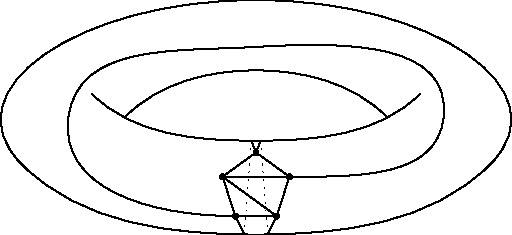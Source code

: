 /******************************************************************************
 *                                 LICENSE                                    *
 ******************************************************************************
 *  This file is part of Mathematics-and-Physics.                             *
 *                                                                            *
 *  Mathematics-and-Physics is free software: you can redistribute it and/or  *
 *  modify it under the terms of the GNU General Public License as published  *
 *  by the Free Software Foundation, either version 3 of the License, or      *
 *  (at your option) any later version.                                       *
 *                                                                            *
 *  Mathematics-and-Physics is distributed in the hope that it will be useful *
 *  but WITHOUT ANY WARRANTY; without even the implied warranty of            *
 *  MERCHANTABILITY or FITNESS FOR A PARTICULAR PURPOSE.  See the             *
 *  GNU General Public License for more details.                              *
 *                                                                            *
 *  You should have received a copy of the GNU General Public License         *
 *  along with Mathematics-and-Physics.  If not, see                          *
 *  <https://www.gnu.org/licenses/>.                                          *
 ******************************************************************************/

/*  Size of the output figure.                                                */
size(256);

/*  The five vertices of K_5.                                                 */
pair[] V;

/*  Variable for indexing.                                                    */
int n;

/*  Points for the first part of the torus.                                   */
pair A0 = (0.3, 0.4);
pair A1 = (1.0, 0.2);
pair A2 = (1.7, 0.4);

/*  Second part of the torus.                                                 */
pair B0 = (0.44, 0.3);
pair B1 = (1.0, 0.5);
pair B2 = (1.56, 0.3);

/*  Final part of the torus.                                                  */
pair C0 = (1.0, -0.2);
pair C1 = (0.0, 0.1);
pair C2 = (1.0, 0.8);
pair C3 = (2.0, 0.1);

/*  Draw the torus.                                                           */
draw(A0{SE} .. A1{E} .. A2{NE});
draw(B0{NE} .. B1 .. B2{SE});
draw(C0{W} .. C1{NW} .. C2 .. C3{SW} .. cycle);

/*  Get the points for K_5.                                                   */
for (n = 0; n < 5; ++n)
{
    V[n] = scale(0.15)*expi(0.4*pi*n + 0.1*pi) + (1.0, 0.0);
    dot(V[n]);
}

/*  Draw the edges.                                                           */
draw(V[0] -- V[1]);
draw(V[0] -- V[1]);
draw(V[0] -- V[2]);
draw(V[0] -- V[4]);
draw(V[1] -- V[2]);
draw(V[2] -- V[3]);
draw(V[2] -- V[4]);
draw(V[3] -- V[4]);

/*  This edge wraps around the torus.                                         */
draw(V[0]{E} .. (1.8, 0.3) .. (1.0, 0.6) .. (0.2, 0.3) .. V[3]{E});

/*  And these two edges go around the hole to the "under" side of the torus.  */
draw(V[1] -- (0.98, 0.2));
draw((0.98, 0.2) -- (0.95, -0.2), linewidth(0.4pt) + linetype("2 8"));
draw((0.95, -0.2) -- V[3]);

draw(V[1] -- (1.02, 0.2));
draw((1.02, 0.2) -- (1.05, -0.2), linewidth(0.4pt) + linetype("2 8"));
draw((1.05, -0.2) -- V[4]);
